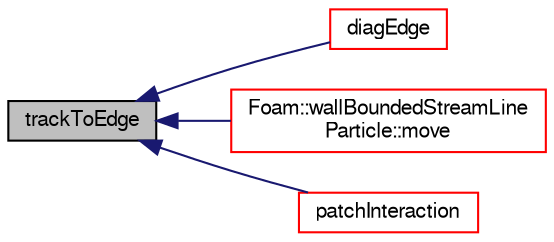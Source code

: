 digraph "trackToEdge"
{
  bgcolor="transparent";
  edge [fontname="FreeSans",fontsize="10",labelfontname="FreeSans",labelfontsize="10"];
  node [fontname="FreeSans",fontsize="10",shape=record];
  rankdir="LR";
  Node1110 [label="trackToEdge",height=0.2,width=0.4,color="black", fillcolor="grey75", style="filled", fontcolor="black"];
  Node1110 -> Node1111 [dir="back",color="midnightblue",fontsize="10",style="solid",fontname="FreeSans"];
  Node1111 [label="diagEdge",height=0.2,width=0.4,color="red",URL="$a28794.html#acb7bb9eec14aecc690fce4c47829d321",tooltip="-1 or diagonal edge "];
  Node1110 -> Node1114 [dir="back",color="midnightblue",fontsize="10",style="solid",fontname="FreeSans"];
  Node1114 [label="Foam::wallBoundedStreamLine\lParticle::move",height=0.2,width=0.4,color="red",URL="$a28810.html#ab2af4f225a9c3e9d8789961151f121ac",tooltip="Track all particles to their end point. "];
  Node1110 -> Node1122 [dir="back",color="midnightblue",fontsize="10",style="solid",fontname="FreeSans"];
  Node1122 [label="patchInteraction",height=0.2,width=0.4,color="red",URL="$a28794.html#a1819d883f2235b698aa07c0be592cd0d",tooltip="Do all patch interaction. "];
}
